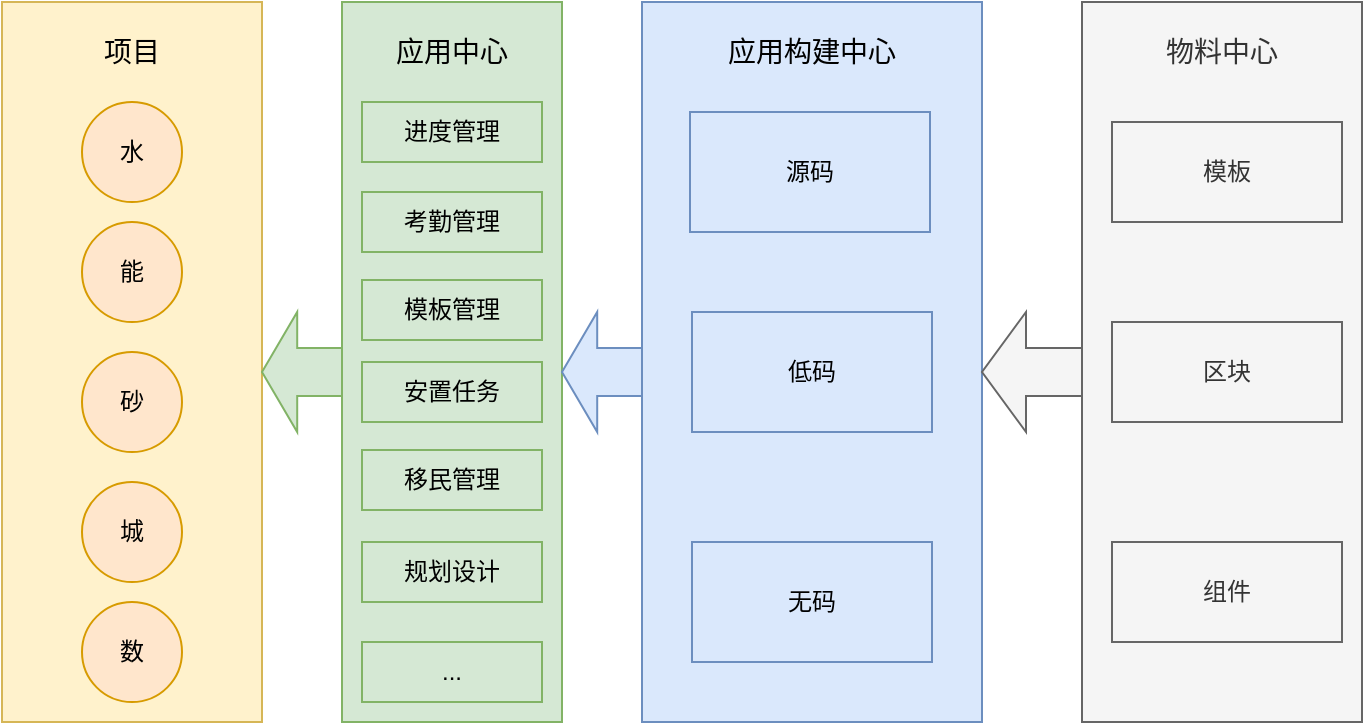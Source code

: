 <mxfile version="24.0.7" type="github">
  <diagram name="第 1 页" id="046weU8yn_X5KZRcPLGz">
    <mxGraphModel dx="1434" dy="790" grid="1" gridSize="10" guides="1" tooltips="1" connect="1" arrows="1" fold="1" page="1" pageScale="1" pageWidth="827" pageHeight="1169" math="0" shadow="0">
      <root>
        <mxCell id="0" />
        <mxCell id="1" parent="0" />
        <mxCell id="bABVe3KoeNP1Av6NC0rt-2" value="" style="rounded=0;whiteSpace=wrap;html=1;fillColor=#f5f5f5;fontColor=#333333;strokeColor=#666666;" vertex="1" parent="1">
          <mxGeometry x="610" y="200" width="140" height="360" as="geometry" />
        </mxCell>
        <mxCell id="bABVe3KoeNP1Av6NC0rt-3" value="" style="rounded=0;whiteSpace=wrap;html=1;fillColor=#dae8fc;strokeColor=#6c8ebf;" vertex="1" parent="1">
          <mxGeometry x="390" y="200" width="170" height="360" as="geometry" />
        </mxCell>
        <mxCell id="bABVe3KoeNP1Av6NC0rt-4" value="" style="rounded=0;whiteSpace=wrap;html=1;fillColor=#fff2cc;strokeColor=#d6b656;" vertex="1" parent="1">
          <mxGeometry x="70" y="200" width="130" height="360" as="geometry" />
        </mxCell>
        <mxCell id="bABVe3KoeNP1Av6NC0rt-10" value="&lt;font style=&quot;font-size: 14px;&quot;&gt;物料中心&lt;/font&gt;" style="text;html=1;align=center;verticalAlign=middle;whiteSpace=wrap;rounded=0;fillColor=#f5f5f5;fontColor=#333333;strokeColor=none;" vertex="1" parent="1">
          <mxGeometry x="650" y="210" width="60" height="30" as="geometry" />
        </mxCell>
        <mxCell id="bABVe3KoeNP1Av6NC0rt-11" value="模板" style="rounded=0;whiteSpace=wrap;html=1;fillColor=#f5f5f5;fontColor=#333333;strokeColor=#666666;" vertex="1" parent="1">
          <mxGeometry x="625" y="260" width="115" height="50" as="geometry" />
        </mxCell>
        <mxCell id="bABVe3KoeNP1Av6NC0rt-12" value="区块" style="rounded=0;whiteSpace=wrap;html=1;fillColor=#f5f5f5;fontColor=#333333;strokeColor=#666666;" vertex="1" parent="1">
          <mxGeometry x="625" y="360" width="115" height="50" as="geometry" />
        </mxCell>
        <mxCell id="bABVe3KoeNP1Av6NC0rt-13" value="组件" style="rounded=0;whiteSpace=wrap;html=1;fillColor=#f5f5f5;fontColor=#333333;strokeColor=#666666;" vertex="1" parent="1">
          <mxGeometry x="625" y="470" width="115" height="50" as="geometry" />
        </mxCell>
        <mxCell id="bABVe3KoeNP1Av6NC0rt-14" value="水" style="ellipse;whiteSpace=wrap;html=1;aspect=fixed;fillColor=#ffe6cc;strokeColor=#d79b00;" vertex="1" parent="1">
          <mxGeometry x="110" y="250" width="50" height="50" as="geometry" />
        </mxCell>
        <mxCell id="bABVe3KoeNP1Av6NC0rt-15" value="能" style="ellipse;whiteSpace=wrap;html=1;aspect=fixed;fillColor=#ffe6cc;strokeColor=#d79b00;" vertex="1" parent="1">
          <mxGeometry x="110" y="310" width="50" height="50" as="geometry" />
        </mxCell>
        <mxCell id="bABVe3KoeNP1Av6NC0rt-16" value="砂" style="ellipse;whiteSpace=wrap;html=1;aspect=fixed;fillColor=#ffe6cc;strokeColor=#d79b00;" vertex="1" parent="1">
          <mxGeometry x="110" y="375" width="50" height="50" as="geometry" />
        </mxCell>
        <mxCell id="bABVe3KoeNP1Av6NC0rt-17" value="城" style="ellipse;whiteSpace=wrap;html=1;aspect=fixed;fillColor=#ffe6cc;strokeColor=#d79b00;" vertex="1" parent="1">
          <mxGeometry x="110" y="440" width="50" height="50" as="geometry" />
        </mxCell>
        <mxCell id="bABVe3KoeNP1Av6NC0rt-18" value="数" style="ellipse;whiteSpace=wrap;html=1;aspect=fixed;fillColor=#ffe6cc;strokeColor=#d79b00;" vertex="1" parent="1">
          <mxGeometry x="110" y="500" width="50" height="50" as="geometry" />
        </mxCell>
        <mxCell id="bABVe3KoeNP1Av6NC0rt-19" value="&lt;font style=&quot;font-size: 14px;&quot;&gt;项目&lt;/font&gt;" style="text;html=1;align=center;verticalAlign=middle;whiteSpace=wrap;rounded=0;fillColor=#fff2cc;strokeColor=none;" vertex="1" parent="1">
          <mxGeometry x="105" y="210" width="60" height="30" as="geometry" />
        </mxCell>
        <mxCell id="bABVe3KoeNP1Av6NC0rt-20" value="" style="rounded=0;whiteSpace=wrap;html=1;fillColor=#d5e8d4;strokeColor=#82b366;" vertex="1" parent="1">
          <mxGeometry x="240" y="200" width="110" height="360" as="geometry" />
        </mxCell>
        <mxCell id="bABVe3KoeNP1Av6NC0rt-21" value="&lt;font style=&quot;font-size: 14px;&quot;&gt;应用中心&lt;/font&gt;" style="text;html=1;align=center;verticalAlign=middle;whiteSpace=wrap;rounded=0;fillColor=#d5e8d4;strokeColor=none;" vertex="1" parent="1">
          <mxGeometry x="265" y="210" width="60" height="30" as="geometry" />
        </mxCell>
        <mxCell id="bABVe3KoeNP1Av6NC0rt-22" value="&lt;font style=&quot;font-size: 14px;&quot;&gt;应用构建中心&lt;/font&gt;" style="text;html=1;align=center;verticalAlign=middle;whiteSpace=wrap;rounded=0;fillColor=#dae8fc;strokeColor=none;" vertex="1" parent="1">
          <mxGeometry x="426.25" y="210" width="97.5" height="30" as="geometry" />
        </mxCell>
        <mxCell id="bABVe3KoeNP1Av6NC0rt-23" value="进度管理" style="rounded=0;whiteSpace=wrap;html=1;fillColor=#d5e8d4;strokeColor=#82b366;" vertex="1" parent="1">
          <mxGeometry x="250" y="250" width="90" height="30" as="geometry" />
        </mxCell>
        <mxCell id="bABVe3KoeNP1Av6NC0rt-24" value="考勤管理" style="rounded=0;whiteSpace=wrap;html=1;fillColor=#d5e8d4;strokeColor=#82b366;" vertex="1" parent="1">
          <mxGeometry x="250" y="295" width="90" height="30" as="geometry" />
        </mxCell>
        <mxCell id="bABVe3KoeNP1Av6NC0rt-25" value="模板管理" style="rounded=0;whiteSpace=wrap;html=1;fillColor=#d5e8d4;strokeColor=#82b366;" vertex="1" parent="1">
          <mxGeometry x="250" y="339" width="90" height="30" as="geometry" />
        </mxCell>
        <mxCell id="bABVe3KoeNP1Av6NC0rt-26" value="安置任务" style="rounded=0;whiteSpace=wrap;html=1;fillColor=#d5e8d4;strokeColor=#82b366;" vertex="1" parent="1">
          <mxGeometry x="250" y="380" width="90" height="30" as="geometry" />
        </mxCell>
        <mxCell id="bABVe3KoeNP1Av6NC0rt-27" value="移民管理" style="rounded=0;whiteSpace=wrap;html=1;fillColor=#d5e8d4;strokeColor=#82b366;" vertex="1" parent="1">
          <mxGeometry x="250" y="424" width="90" height="30" as="geometry" />
        </mxCell>
        <mxCell id="bABVe3KoeNP1Av6NC0rt-28" value="规划设计" style="rounded=0;whiteSpace=wrap;html=1;fillColor=#d5e8d4;strokeColor=#82b366;" vertex="1" parent="1">
          <mxGeometry x="250" y="470" width="90" height="30" as="geometry" />
        </mxCell>
        <mxCell id="bABVe3KoeNP1Av6NC0rt-29" value="..." style="rounded=0;whiteSpace=wrap;html=1;fillColor=#d5e8d4;strokeColor=#82b366;" vertex="1" parent="1">
          <mxGeometry x="250" y="520" width="90" height="30" as="geometry" />
        </mxCell>
        <mxCell id="bABVe3KoeNP1Av6NC0rt-32" value="源码" style="rounded=0;whiteSpace=wrap;html=1;fillColor=#dae8fc;strokeColor=#6c8ebf;" vertex="1" parent="1">
          <mxGeometry x="414" y="255" width="120" height="60" as="geometry" />
        </mxCell>
        <mxCell id="bABVe3KoeNP1Av6NC0rt-33" value="低码" style="rounded=0;whiteSpace=wrap;html=1;fillColor=#dae8fc;strokeColor=#6c8ebf;" vertex="1" parent="1">
          <mxGeometry x="415" y="355" width="120" height="60" as="geometry" />
        </mxCell>
        <mxCell id="bABVe3KoeNP1Av6NC0rt-34" value="无码" style="rounded=0;whiteSpace=wrap;html=1;fillColor=#dae8fc;strokeColor=#6c8ebf;" vertex="1" parent="1">
          <mxGeometry x="415" y="470" width="120" height="60" as="geometry" />
        </mxCell>
        <mxCell id="bABVe3KoeNP1Av6NC0rt-35" value="" style="shape=singleArrow;direction=west;whiteSpace=wrap;html=1;arrowWidth=0.4;arrowSize=0.44;fillColor=#f5f5f5;fontColor=#333333;strokeColor=#666666;" vertex="1" parent="1">
          <mxGeometry x="560" y="355" width="50" height="60" as="geometry" />
        </mxCell>
        <mxCell id="bABVe3KoeNP1Av6NC0rt-36" value="" style="shape=singleArrow;direction=west;whiteSpace=wrap;html=1;arrowWidth=0.4;arrowSize=0.44;fillColor=#dae8fc;strokeColor=#6c8ebf;" vertex="1" parent="1">
          <mxGeometry x="350" y="355" width="40" height="60" as="geometry" />
        </mxCell>
        <mxCell id="bABVe3KoeNP1Av6NC0rt-37" value="" style="shape=singleArrow;direction=west;whiteSpace=wrap;html=1;arrowWidth=0.4;arrowSize=0.44;fillColor=#d5e8d4;strokeColor=#82b366;" vertex="1" parent="1">
          <mxGeometry x="200" y="355" width="40" height="60" as="geometry" />
        </mxCell>
      </root>
    </mxGraphModel>
  </diagram>
</mxfile>
